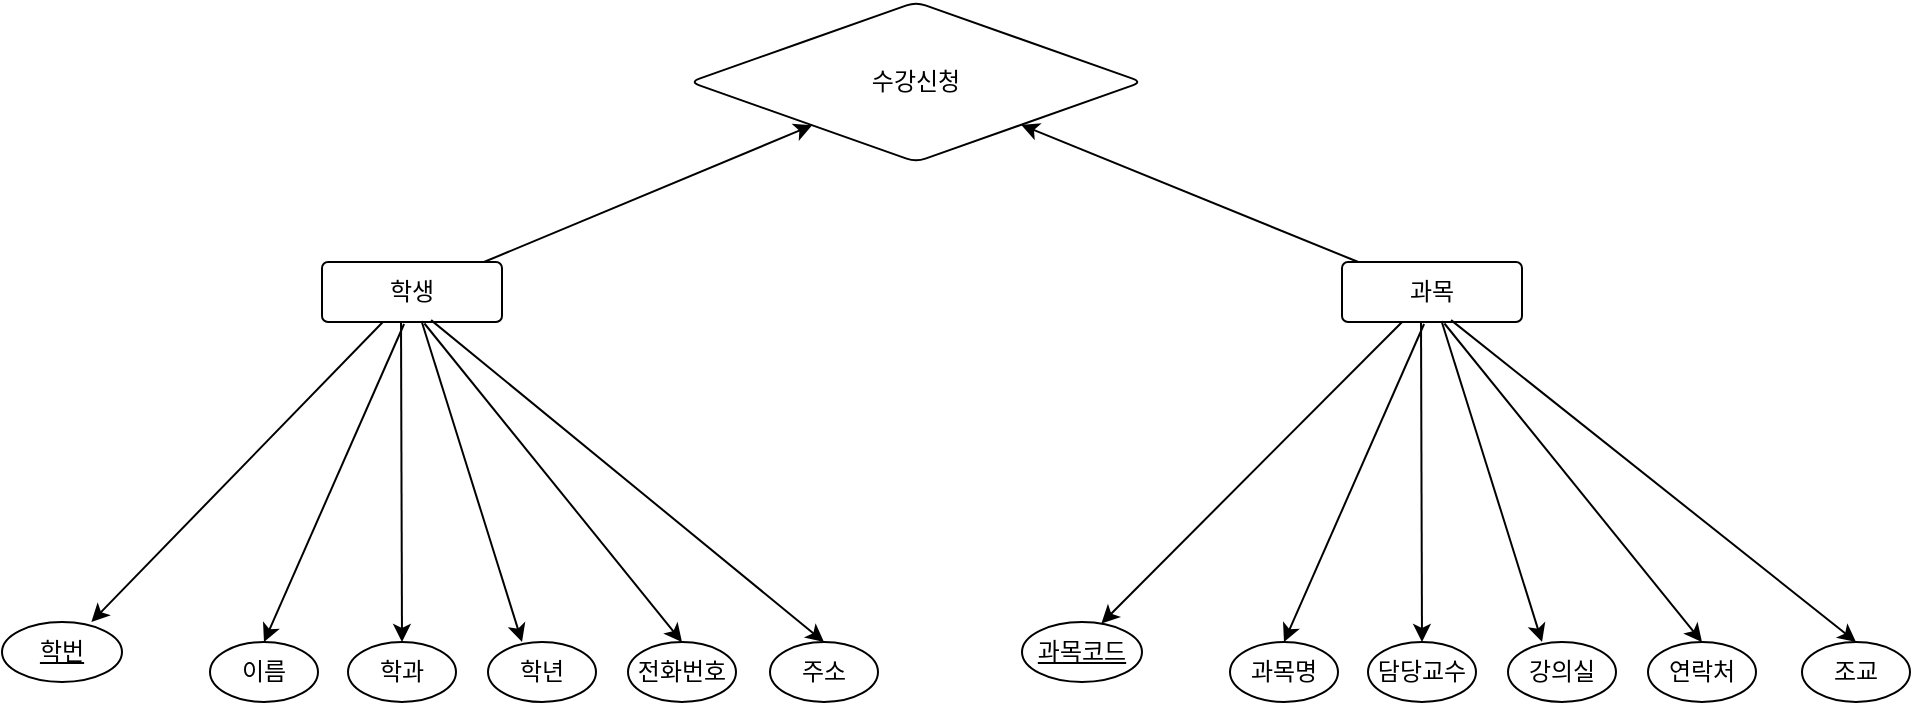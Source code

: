 <mxfile version="21.2.1" type="device">
  <diagram name="페이지-1" id="F4z19KdOhjMCdodmAu42">
    <mxGraphModel dx="1098" dy="820" grid="1" gridSize="10" guides="1" tooltips="1" connect="1" arrows="1" fold="1" page="1" pageScale="1" pageWidth="4681" pageHeight="3300" math="0" shadow="0">
      <root>
        <mxCell id="0" />
        <mxCell id="1" parent="0" />
        <mxCell id="S-pNVrKYnXXZ7h6o4R2e-11" value="과목코드" style="ellipse;whiteSpace=wrap;html=1;align=center;fontStyle=4;" parent="1" vertex="1">
          <mxGeometry x="570" y="540" width="60" height="30" as="geometry" />
        </mxCell>
        <mxCell id="S-pNVrKYnXXZ7h6o4R2e-46" style="rounded=0;orthogonalLoop=1;jettySize=auto;html=1;entryX=0.662;entryY=0.024;entryDx=0;entryDy=0;entryPerimeter=0;" parent="1" source="S-pNVrKYnXXZ7h6o4R2e-47" target="S-pNVrKYnXXZ7h6o4R2e-11" edge="1">
          <mxGeometry relative="1" as="geometry">
            <mxPoint x="610" y="550" as="targetPoint" />
          </mxGeometry>
        </mxCell>
        <mxCell id="S-pNVrKYnXXZ7h6o4R2e-75" style="rounded=0;orthogonalLoop=1;jettySize=auto;html=1;" parent="1" source="S-pNVrKYnXXZ7h6o4R2e-47" target="S-pNVrKYnXXZ7h6o4R2e-71" edge="1">
          <mxGeometry relative="1" as="geometry">
            <mxPoint x="640.0" y="290.0" as="targetPoint" />
          </mxGeometry>
        </mxCell>
        <mxCell id="S-pNVrKYnXXZ7h6o4R2e-47" value="과목" style="rounded=1;arcSize=10;whiteSpace=wrap;html=1;align=center;" parent="1" vertex="1">
          <mxGeometry x="730" y="360" width="90" height="30" as="geometry" />
        </mxCell>
        <mxCell id="S-pNVrKYnXXZ7h6o4R2e-48" value="담당교수" style="ellipse;whiteSpace=wrap;html=1;align=center;" parent="1" vertex="1">
          <mxGeometry x="743" y="550" width="54" height="30" as="geometry" />
        </mxCell>
        <mxCell id="S-pNVrKYnXXZ7h6o4R2e-49" value="과목명" style="ellipse;whiteSpace=wrap;html=1;align=center;" parent="1" vertex="1">
          <mxGeometry x="674" y="550" width="54" height="30" as="geometry" />
        </mxCell>
        <mxCell id="S-pNVrKYnXXZ7h6o4R2e-50" value="강의실" style="ellipse;whiteSpace=wrap;html=1;align=center;" parent="1" vertex="1">
          <mxGeometry x="813" y="550" width="54" height="30" as="geometry" />
        </mxCell>
        <mxCell id="S-pNVrKYnXXZ7h6o4R2e-51" value="조교" style="ellipse;whiteSpace=wrap;html=1;align=center;" parent="1" vertex="1">
          <mxGeometry x="960" y="550" width="54" height="30" as="geometry" />
        </mxCell>
        <mxCell id="S-pNVrKYnXXZ7h6o4R2e-52" value="연락처" style="ellipse;whiteSpace=wrap;html=1;align=center;" parent="1" vertex="1">
          <mxGeometry x="883" y="550" width="54" height="30" as="geometry" />
        </mxCell>
        <mxCell id="S-pNVrKYnXXZ7h6o4R2e-53" style="rounded=0;orthogonalLoop=1;jettySize=auto;html=1;entryX=0.5;entryY=0;entryDx=0;entryDy=0;exitX=0.456;exitY=1.033;exitDx=0;exitDy=0;exitPerimeter=0;" parent="1" source="S-pNVrKYnXXZ7h6o4R2e-47" target="S-pNVrKYnXXZ7h6o4R2e-49" edge="1">
          <mxGeometry relative="1" as="geometry">
            <mxPoint x="682" y="480" as="sourcePoint" />
            <mxPoint x="620" y="550" as="targetPoint" />
          </mxGeometry>
        </mxCell>
        <mxCell id="S-pNVrKYnXXZ7h6o4R2e-54" style="rounded=0;orthogonalLoop=1;jettySize=auto;html=1;entryX=0.5;entryY=0;entryDx=0;entryDy=0;entryPerimeter=0;exitX=0.439;exitY=1.017;exitDx=0;exitDy=0;exitPerimeter=0;" parent="1" source="S-pNVrKYnXXZ7h6o4R2e-47" target="S-pNVrKYnXXZ7h6o4R2e-48" edge="1">
          <mxGeometry relative="1" as="geometry">
            <mxPoint x="800" y="420" as="sourcePoint" />
            <mxPoint x="710.5" y="550" as="targetPoint" />
          </mxGeometry>
        </mxCell>
        <mxCell id="S-pNVrKYnXXZ7h6o4R2e-55" style="rounded=0;orthogonalLoop=1;jettySize=auto;html=1;entryX=0.5;entryY=0;entryDx=0;entryDy=0;exitX=0.569;exitY=1.025;exitDx=0;exitDy=0;exitPerimeter=0;" parent="1" source="S-pNVrKYnXXZ7h6o4R2e-47" target="S-pNVrKYnXXZ7h6o4R2e-52" edge="1">
          <mxGeometry relative="1" as="geometry">
            <mxPoint x="674" y="470" as="sourcePoint" />
            <mxPoint x="834" y="540" as="targetPoint" />
          </mxGeometry>
        </mxCell>
        <mxCell id="S-pNVrKYnXXZ7h6o4R2e-56" style="rounded=0;orthogonalLoop=1;jettySize=auto;html=1;entryX=0.315;entryY=0;entryDx=0;entryDy=0;entryPerimeter=0;exitX=0.553;exitY=0.983;exitDx=0;exitDy=0;exitPerimeter=0;" parent="1" source="S-pNVrKYnXXZ7h6o4R2e-47" target="S-pNVrKYnXXZ7h6o4R2e-50" edge="1">
          <mxGeometry relative="1" as="geometry">
            <mxPoint x="684" y="480" as="sourcePoint" />
            <mxPoint x="844" y="550" as="targetPoint" />
          </mxGeometry>
        </mxCell>
        <mxCell id="S-pNVrKYnXXZ7h6o4R2e-57" style="rounded=0;orthogonalLoop=1;jettySize=auto;html=1;entryX=0.5;entryY=0;entryDx=0;entryDy=0;exitX=0.606;exitY=0.969;exitDx=0;exitDy=0;exitPerimeter=0;" parent="1" source="S-pNVrKYnXXZ7h6o4R2e-47" target="S-pNVrKYnXXZ7h6o4R2e-51" edge="1">
          <mxGeometry relative="1" as="geometry">
            <mxPoint x="714" y="474" as="sourcePoint" />
            <mxPoint x="981.0" y="550" as="targetPoint" />
          </mxGeometry>
        </mxCell>
        <mxCell id="S-pNVrKYnXXZ7h6o4R2e-58" value="학번" style="ellipse;whiteSpace=wrap;html=1;align=center;fontStyle=4;" parent="1" vertex="1">
          <mxGeometry x="60" y="540" width="60" height="30" as="geometry" />
        </mxCell>
        <mxCell id="S-pNVrKYnXXZ7h6o4R2e-59" style="rounded=0;orthogonalLoop=1;jettySize=auto;html=1;entryX=0.745;entryY=0;entryDx=0;entryDy=0;entryPerimeter=0;" parent="1" source="S-pNVrKYnXXZ7h6o4R2e-60" target="S-pNVrKYnXXZ7h6o4R2e-58" edge="1">
          <mxGeometry relative="1" as="geometry">
            <mxPoint x="100" y="550" as="targetPoint" />
          </mxGeometry>
        </mxCell>
        <mxCell id="S-pNVrKYnXXZ7h6o4R2e-72" value="" style="rounded=0;orthogonalLoop=1;jettySize=auto;html=1;" parent="1" source="S-pNVrKYnXXZ7h6o4R2e-60" target="S-pNVrKYnXXZ7h6o4R2e-71" edge="1">
          <mxGeometry relative="1" as="geometry" />
        </mxCell>
        <mxCell id="S-pNVrKYnXXZ7h6o4R2e-60" value="학생" style="rounded=1;arcSize=10;whiteSpace=wrap;html=1;align=center;" parent="1" vertex="1">
          <mxGeometry x="220" y="360" width="90" height="30" as="geometry" />
        </mxCell>
        <mxCell id="S-pNVrKYnXXZ7h6o4R2e-61" value="학과" style="ellipse;whiteSpace=wrap;html=1;align=center;" parent="1" vertex="1">
          <mxGeometry x="233" y="550" width="54" height="30" as="geometry" />
        </mxCell>
        <mxCell id="S-pNVrKYnXXZ7h6o4R2e-62" value="이름" style="ellipse;whiteSpace=wrap;html=1;align=center;" parent="1" vertex="1">
          <mxGeometry x="164" y="550" width="54" height="30" as="geometry" />
        </mxCell>
        <mxCell id="S-pNVrKYnXXZ7h6o4R2e-63" value="학년" style="ellipse;whiteSpace=wrap;html=1;align=center;" parent="1" vertex="1">
          <mxGeometry x="303" y="550" width="54" height="30" as="geometry" />
        </mxCell>
        <mxCell id="S-pNVrKYnXXZ7h6o4R2e-64" value="주소" style="ellipse;whiteSpace=wrap;html=1;align=center;" parent="1" vertex="1">
          <mxGeometry x="444" y="550" width="54" height="30" as="geometry" />
        </mxCell>
        <mxCell id="S-pNVrKYnXXZ7h6o4R2e-65" value="전화번호" style="ellipse;whiteSpace=wrap;html=1;align=center;" parent="1" vertex="1">
          <mxGeometry x="373" y="550" width="54" height="30" as="geometry" />
        </mxCell>
        <mxCell id="S-pNVrKYnXXZ7h6o4R2e-66" style="rounded=0;orthogonalLoop=1;jettySize=auto;html=1;entryX=0.5;entryY=0;entryDx=0;entryDy=0;exitX=0.456;exitY=1.033;exitDx=0;exitDy=0;exitPerimeter=0;" parent="1" source="S-pNVrKYnXXZ7h6o4R2e-60" target="S-pNVrKYnXXZ7h6o4R2e-62" edge="1">
          <mxGeometry relative="1" as="geometry">
            <mxPoint x="172" y="480" as="sourcePoint" />
            <mxPoint x="110" y="550" as="targetPoint" />
          </mxGeometry>
        </mxCell>
        <mxCell id="S-pNVrKYnXXZ7h6o4R2e-67" style="rounded=0;orthogonalLoop=1;jettySize=auto;html=1;entryX=0.5;entryY=0;entryDx=0;entryDy=0;entryPerimeter=0;exitX=0.439;exitY=1.017;exitDx=0;exitDy=0;exitPerimeter=0;" parent="1" source="S-pNVrKYnXXZ7h6o4R2e-60" target="S-pNVrKYnXXZ7h6o4R2e-61" edge="1">
          <mxGeometry relative="1" as="geometry">
            <mxPoint x="290" y="420" as="sourcePoint" />
            <mxPoint x="200.5" y="550" as="targetPoint" />
          </mxGeometry>
        </mxCell>
        <mxCell id="S-pNVrKYnXXZ7h6o4R2e-68" style="rounded=0;orthogonalLoop=1;jettySize=auto;html=1;entryX=0.5;entryY=0;entryDx=0;entryDy=0;exitX=0.569;exitY=1.025;exitDx=0;exitDy=0;exitPerimeter=0;" parent="1" source="S-pNVrKYnXXZ7h6o4R2e-60" target="S-pNVrKYnXXZ7h6o4R2e-65" edge="1">
          <mxGeometry relative="1" as="geometry">
            <mxPoint x="164" y="470" as="sourcePoint" />
            <mxPoint x="324" y="540" as="targetPoint" />
          </mxGeometry>
        </mxCell>
        <mxCell id="S-pNVrKYnXXZ7h6o4R2e-69" style="rounded=0;orthogonalLoop=1;jettySize=auto;html=1;entryX=0.315;entryY=0;entryDx=0;entryDy=0;entryPerimeter=0;exitX=0.553;exitY=0.983;exitDx=0;exitDy=0;exitPerimeter=0;" parent="1" source="S-pNVrKYnXXZ7h6o4R2e-60" target="S-pNVrKYnXXZ7h6o4R2e-63" edge="1">
          <mxGeometry relative="1" as="geometry">
            <mxPoint x="174" y="480" as="sourcePoint" />
            <mxPoint x="334" y="550" as="targetPoint" />
          </mxGeometry>
        </mxCell>
        <mxCell id="S-pNVrKYnXXZ7h6o4R2e-70" style="rounded=0;orthogonalLoop=1;jettySize=auto;html=1;entryX=0.5;entryY=0;entryDx=0;entryDy=0;exitX=0.606;exitY=0.969;exitDx=0;exitDy=0;exitPerimeter=0;" parent="1" source="S-pNVrKYnXXZ7h6o4R2e-60" target="S-pNVrKYnXXZ7h6o4R2e-64" edge="1">
          <mxGeometry relative="1" as="geometry">
            <mxPoint x="204" y="474" as="sourcePoint" />
            <mxPoint x="423" y="543" as="targetPoint" />
          </mxGeometry>
        </mxCell>
        <mxCell id="S-pNVrKYnXXZ7h6o4R2e-71" value="수강신청" style="rhombus;whiteSpace=wrap;html=1;rounded=1;arcSize=10;" parent="1" vertex="1">
          <mxGeometry x="404" y="230" width="226" height="80" as="geometry" />
        </mxCell>
      </root>
    </mxGraphModel>
  </diagram>
</mxfile>
